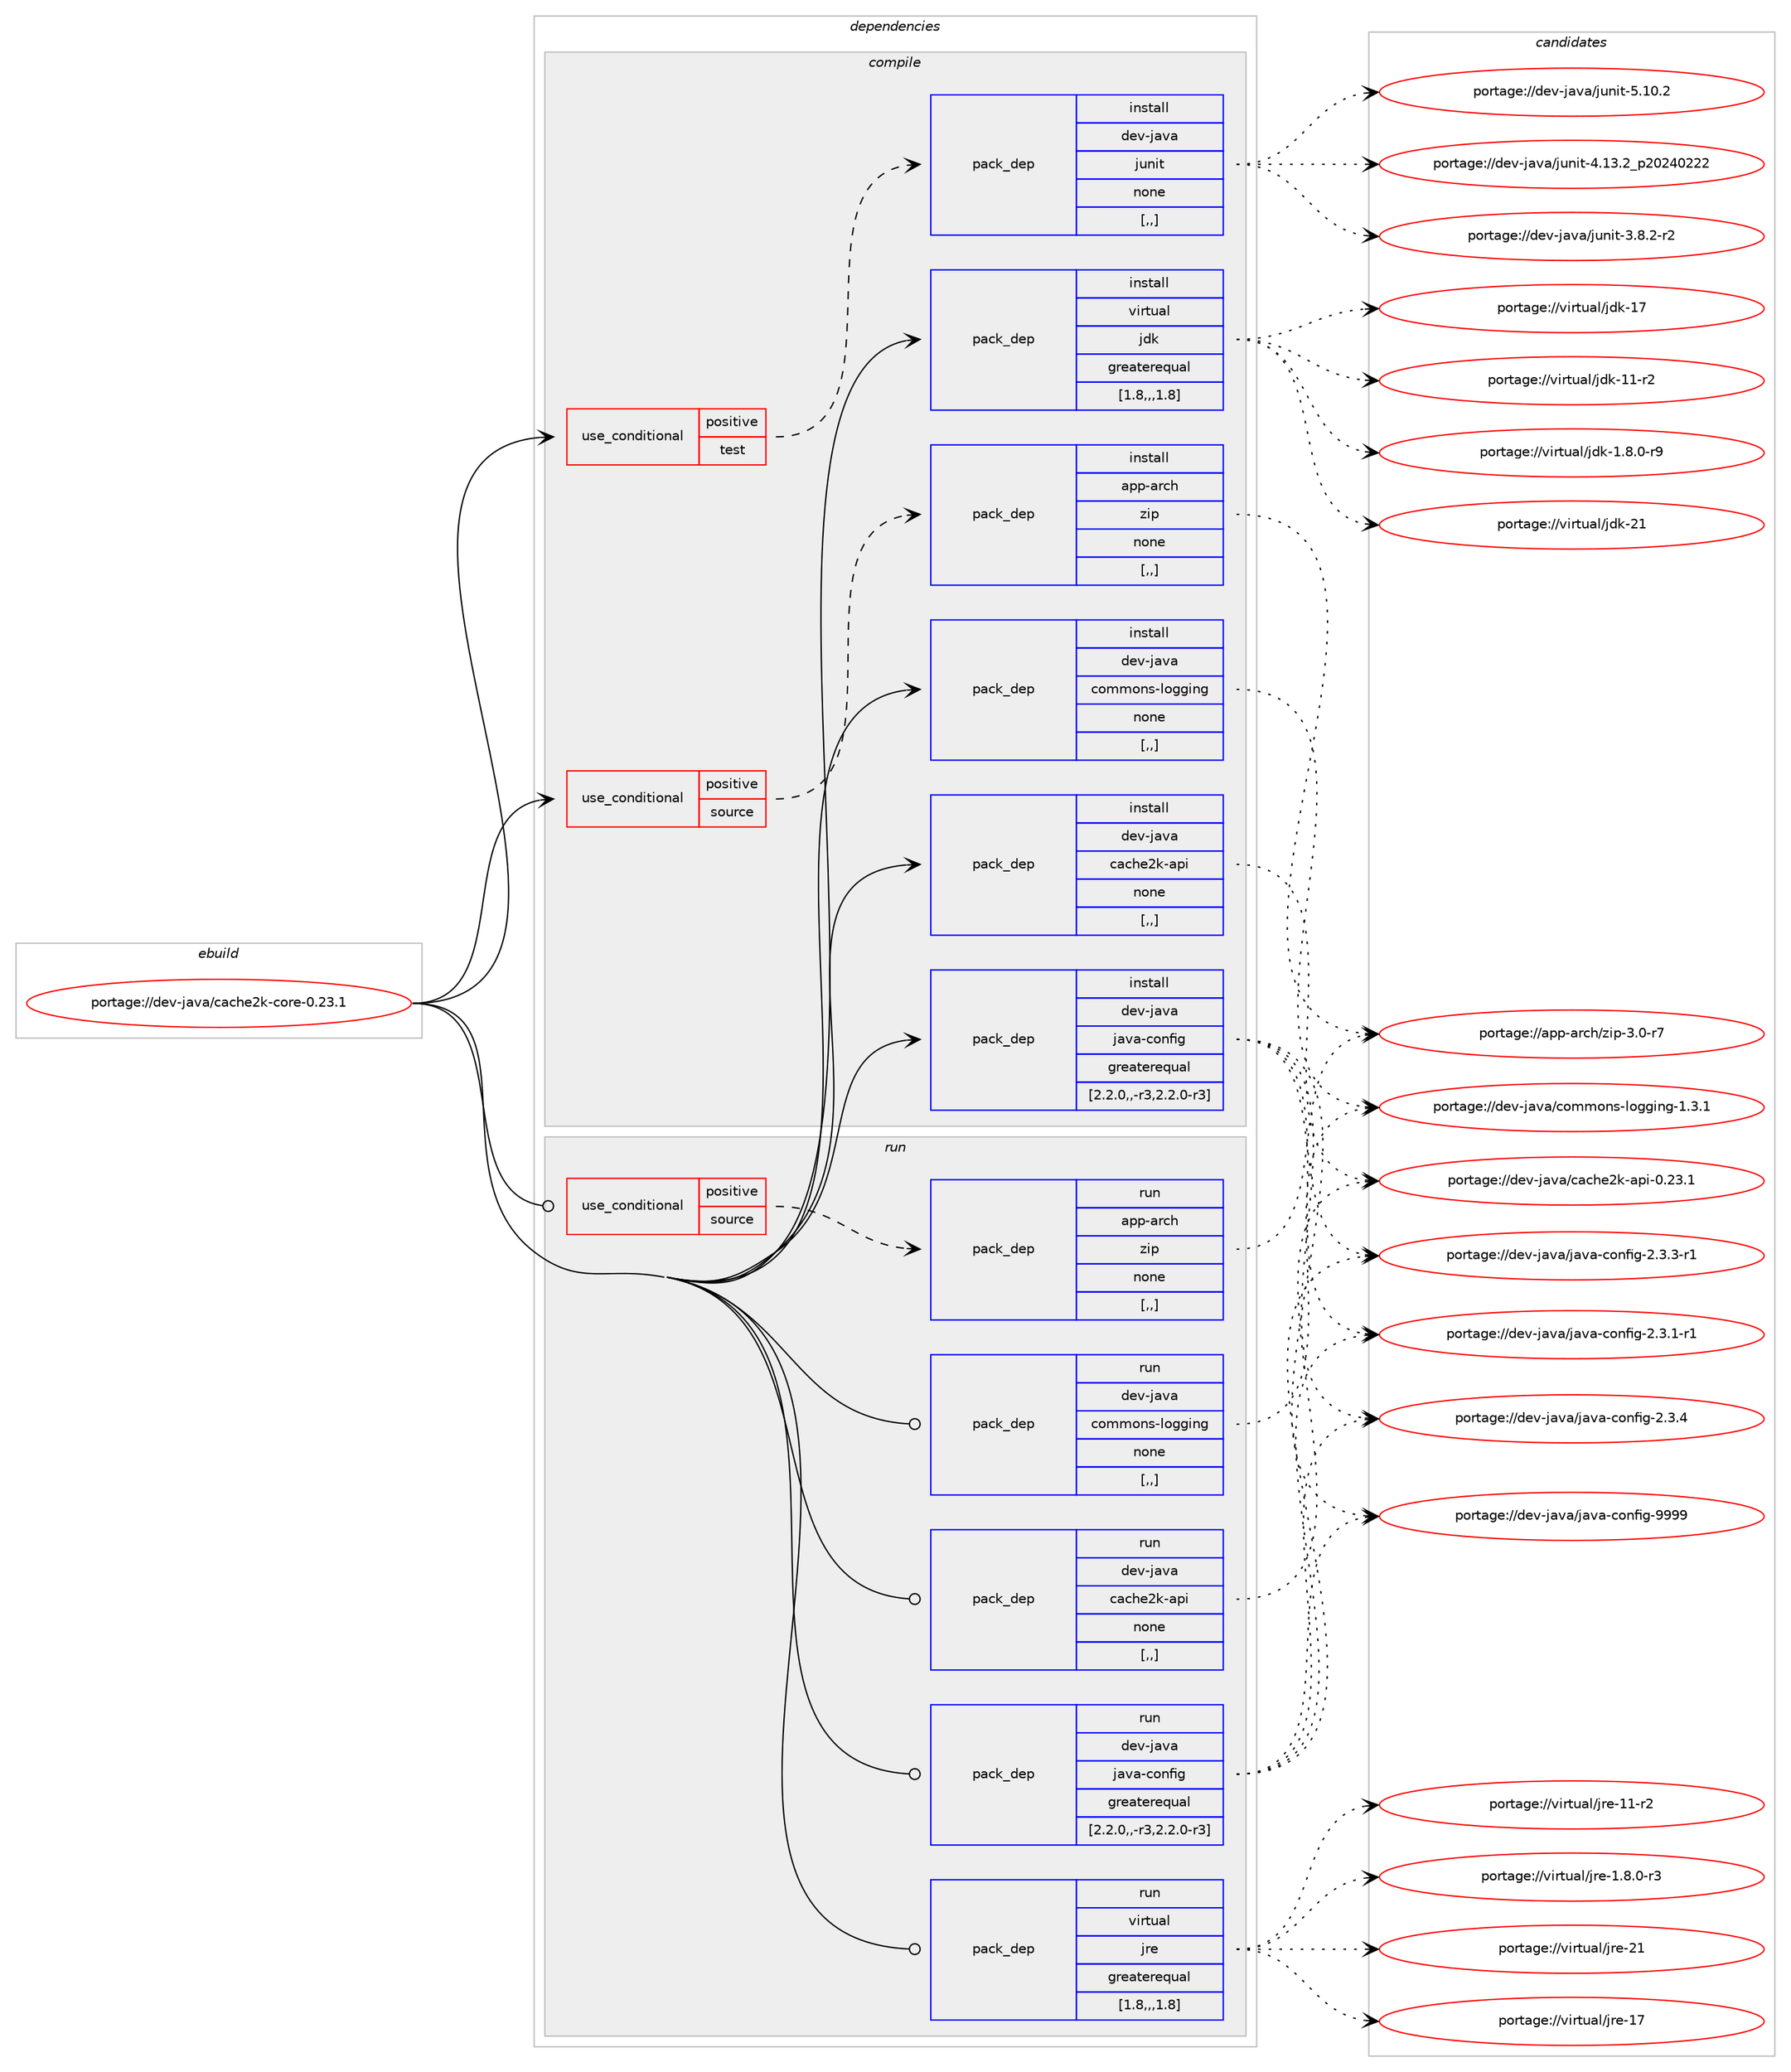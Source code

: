 digraph prolog {

# *************
# Graph options
# *************

newrank=true;
concentrate=true;
compound=true;
graph [rankdir=LR,fontname=Helvetica,fontsize=10,ranksep=1.5];#, ranksep=2.5, nodesep=0.2];
edge  [arrowhead=vee];
node  [fontname=Helvetica,fontsize=10];

# **********
# The ebuild
# **********

subgraph cluster_leftcol {
color=gray;
label=<<i>ebuild</i>>;
id [label="portage://dev-java/cache2k-core-0.23.1", color=red, width=4, href="../dev-java/cache2k-core-0.23.1.svg"];
}

# ****************
# The dependencies
# ****************

subgraph cluster_midcol {
color=gray;
label=<<i>dependencies</i>>;
subgraph cluster_compile {
fillcolor="#eeeeee";
style=filled;
label=<<i>compile</i>>;
subgraph cond21613 {
dependency92941 [label=<<TABLE BORDER="0" CELLBORDER="1" CELLSPACING="0" CELLPADDING="4"><TR><TD ROWSPAN="3" CELLPADDING="10">use_conditional</TD></TR><TR><TD>positive</TD></TR><TR><TD>source</TD></TR></TABLE>>, shape=none, color=red];
subgraph pack70271 {
dependency92942 [label=<<TABLE BORDER="0" CELLBORDER="1" CELLSPACING="0" CELLPADDING="4" WIDTH="220"><TR><TD ROWSPAN="6" CELLPADDING="30">pack_dep</TD></TR><TR><TD WIDTH="110">install</TD></TR><TR><TD>app-arch</TD></TR><TR><TD>zip</TD></TR><TR><TD>none</TD></TR><TR><TD>[,,]</TD></TR></TABLE>>, shape=none, color=blue];
}
dependency92941:e -> dependency92942:w [weight=20,style="dashed",arrowhead="vee"];
}
id:e -> dependency92941:w [weight=20,style="solid",arrowhead="vee"];
subgraph cond21614 {
dependency92943 [label=<<TABLE BORDER="0" CELLBORDER="1" CELLSPACING="0" CELLPADDING="4"><TR><TD ROWSPAN="3" CELLPADDING="10">use_conditional</TD></TR><TR><TD>positive</TD></TR><TR><TD>test</TD></TR></TABLE>>, shape=none, color=red];
subgraph pack70272 {
dependency92944 [label=<<TABLE BORDER="0" CELLBORDER="1" CELLSPACING="0" CELLPADDING="4" WIDTH="220"><TR><TD ROWSPAN="6" CELLPADDING="30">pack_dep</TD></TR><TR><TD WIDTH="110">install</TD></TR><TR><TD>dev-java</TD></TR><TR><TD>junit</TD></TR><TR><TD>none</TD></TR><TR><TD>[,,]</TD></TR></TABLE>>, shape=none, color=blue];
}
dependency92943:e -> dependency92944:w [weight=20,style="dashed",arrowhead="vee"];
}
id:e -> dependency92943:w [weight=20,style="solid",arrowhead="vee"];
subgraph pack70273 {
dependency92945 [label=<<TABLE BORDER="0" CELLBORDER="1" CELLSPACING="0" CELLPADDING="4" WIDTH="220"><TR><TD ROWSPAN="6" CELLPADDING="30">pack_dep</TD></TR><TR><TD WIDTH="110">install</TD></TR><TR><TD>dev-java</TD></TR><TR><TD>cache2k-api</TD></TR><TR><TD>none</TD></TR><TR><TD>[,,]</TD></TR></TABLE>>, shape=none, color=blue];
}
id:e -> dependency92945:w [weight=20,style="solid",arrowhead="vee"];
subgraph pack70274 {
dependency92946 [label=<<TABLE BORDER="0" CELLBORDER="1" CELLSPACING="0" CELLPADDING="4" WIDTH="220"><TR><TD ROWSPAN="6" CELLPADDING="30">pack_dep</TD></TR><TR><TD WIDTH="110">install</TD></TR><TR><TD>dev-java</TD></TR><TR><TD>commons-logging</TD></TR><TR><TD>none</TD></TR><TR><TD>[,,]</TD></TR></TABLE>>, shape=none, color=blue];
}
id:e -> dependency92946:w [weight=20,style="solid",arrowhead="vee"];
subgraph pack70275 {
dependency92947 [label=<<TABLE BORDER="0" CELLBORDER="1" CELLSPACING="0" CELLPADDING="4" WIDTH="220"><TR><TD ROWSPAN="6" CELLPADDING="30">pack_dep</TD></TR><TR><TD WIDTH="110">install</TD></TR><TR><TD>dev-java</TD></TR><TR><TD>java-config</TD></TR><TR><TD>greaterequal</TD></TR><TR><TD>[2.2.0,,-r3,2.2.0-r3]</TD></TR></TABLE>>, shape=none, color=blue];
}
id:e -> dependency92947:w [weight=20,style="solid",arrowhead="vee"];
subgraph pack70276 {
dependency92948 [label=<<TABLE BORDER="0" CELLBORDER="1" CELLSPACING="0" CELLPADDING="4" WIDTH="220"><TR><TD ROWSPAN="6" CELLPADDING="30">pack_dep</TD></TR><TR><TD WIDTH="110">install</TD></TR><TR><TD>virtual</TD></TR><TR><TD>jdk</TD></TR><TR><TD>greaterequal</TD></TR><TR><TD>[1.8,,,1.8]</TD></TR></TABLE>>, shape=none, color=blue];
}
id:e -> dependency92948:w [weight=20,style="solid",arrowhead="vee"];
}
subgraph cluster_compileandrun {
fillcolor="#eeeeee";
style=filled;
label=<<i>compile and run</i>>;
}
subgraph cluster_run {
fillcolor="#eeeeee";
style=filled;
label=<<i>run</i>>;
subgraph cond21615 {
dependency92949 [label=<<TABLE BORDER="0" CELLBORDER="1" CELLSPACING="0" CELLPADDING="4"><TR><TD ROWSPAN="3" CELLPADDING="10">use_conditional</TD></TR><TR><TD>positive</TD></TR><TR><TD>source</TD></TR></TABLE>>, shape=none, color=red];
subgraph pack70277 {
dependency92950 [label=<<TABLE BORDER="0" CELLBORDER="1" CELLSPACING="0" CELLPADDING="4" WIDTH="220"><TR><TD ROWSPAN="6" CELLPADDING="30">pack_dep</TD></TR><TR><TD WIDTH="110">run</TD></TR><TR><TD>app-arch</TD></TR><TR><TD>zip</TD></TR><TR><TD>none</TD></TR><TR><TD>[,,]</TD></TR></TABLE>>, shape=none, color=blue];
}
dependency92949:e -> dependency92950:w [weight=20,style="dashed",arrowhead="vee"];
}
id:e -> dependency92949:w [weight=20,style="solid",arrowhead="odot"];
subgraph pack70278 {
dependency92951 [label=<<TABLE BORDER="0" CELLBORDER="1" CELLSPACING="0" CELLPADDING="4" WIDTH="220"><TR><TD ROWSPAN="6" CELLPADDING="30">pack_dep</TD></TR><TR><TD WIDTH="110">run</TD></TR><TR><TD>dev-java</TD></TR><TR><TD>cache2k-api</TD></TR><TR><TD>none</TD></TR><TR><TD>[,,]</TD></TR></TABLE>>, shape=none, color=blue];
}
id:e -> dependency92951:w [weight=20,style="solid",arrowhead="odot"];
subgraph pack70279 {
dependency92952 [label=<<TABLE BORDER="0" CELLBORDER="1" CELLSPACING="0" CELLPADDING="4" WIDTH="220"><TR><TD ROWSPAN="6" CELLPADDING="30">pack_dep</TD></TR><TR><TD WIDTH="110">run</TD></TR><TR><TD>dev-java</TD></TR><TR><TD>commons-logging</TD></TR><TR><TD>none</TD></TR><TR><TD>[,,]</TD></TR></TABLE>>, shape=none, color=blue];
}
id:e -> dependency92952:w [weight=20,style="solid",arrowhead="odot"];
subgraph pack70280 {
dependency92953 [label=<<TABLE BORDER="0" CELLBORDER="1" CELLSPACING="0" CELLPADDING="4" WIDTH="220"><TR><TD ROWSPAN="6" CELLPADDING="30">pack_dep</TD></TR><TR><TD WIDTH="110">run</TD></TR><TR><TD>dev-java</TD></TR><TR><TD>java-config</TD></TR><TR><TD>greaterequal</TD></TR><TR><TD>[2.2.0,,-r3,2.2.0-r3]</TD></TR></TABLE>>, shape=none, color=blue];
}
id:e -> dependency92953:w [weight=20,style="solid",arrowhead="odot"];
subgraph pack70281 {
dependency92954 [label=<<TABLE BORDER="0" CELLBORDER="1" CELLSPACING="0" CELLPADDING="4" WIDTH="220"><TR><TD ROWSPAN="6" CELLPADDING="30">pack_dep</TD></TR><TR><TD WIDTH="110">run</TD></TR><TR><TD>virtual</TD></TR><TR><TD>jre</TD></TR><TR><TD>greaterequal</TD></TR><TR><TD>[1.8,,,1.8]</TD></TR></TABLE>>, shape=none, color=blue];
}
id:e -> dependency92954:w [weight=20,style="solid",arrowhead="odot"];
}
}

# **************
# The candidates
# **************

subgraph cluster_choices {
rank=same;
color=gray;
label=<<i>candidates</i>>;

subgraph choice70271 {
color=black;
nodesep=1;
choice9711211245971149910447122105112455146484511455 [label="portage://app-arch/zip-3.0-r7", color=red, width=4,href="../app-arch/zip-3.0-r7.svg"];
dependency92942:e -> choice9711211245971149910447122105112455146484511455:w [style=dotted,weight="100"];
}
subgraph choice70272 {
color=black;
nodesep=1;
choice1001011184510697118974710611711010511645534649484650 [label="portage://dev-java/junit-5.10.2", color=red, width=4,href="../dev-java/junit-5.10.2.svg"];
choice1001011184510697118974710611711010511645524649514650951125048505248505050 [label="portage://dev-java/junit-4.13.2_p20240222", color=red, width=4,href="../dev-java/junit-4.13.2_p20240222.svg"];
choice100101118451069711897471061171101051164551465646504511450 [label="portage://dev-java/junit-3.8.2-r2", color=red, width=4,href="../dev-java/junit-3.8.2-r2.svg"];
dependency92944:e -> choice1001011184510697118974710611711010511645534649484650:w [style=dotted,weight="100"];
dependency92944:e -> choice1001011184510697118974710611711010511645524649514650951125048505248505050:w [style=dotted,weight="100"];
dependency92944:e -> choice100101118451069711897471061171101051164551465646504511450:w [style=dotted,weight="100"];
}
subgraph choice70273 {
color=black;
nodesep=1;
choice1001011184510697118974799979910410150107459711210545484650514649 [label="portage://dev-java/cache2k-api-0.23.1", color=red, width=4,href="../dev-java/cache2k-api-0.23.1.svg"];
dependency92945:e -> choice1001011184510697118974799979910410150107459711210545484650514649:w [style=dotted,weight="100"];
}
subgraph choice70274 {
color=black;
nodesep=1;
choice100101118451069711897479911110910911111011545108111103103105110103454946514649 [label="portage://dev-java/commons-logging-1.3.1", color=red, width=4,href="../dev-java/commons-logging-1.3.1.svg"];
dependency92946:e -> choice100101118451069711897479911110910911111011545108111103103105110103454946514649:w [style=dotted,weight="100"];
}
subgraph choice70275 {
color=black;
nodesep=1;
choice10010111845106971189747106971189745991111101021051034557575757 [label="portage://dev-java/java-config-9999", color=red, width=4,href="../dev-java/java-config-9999.svg"];
choice1001011184510697118974710697118974599111110102105103455046514652 [label="portage://dev-java/java-config-2.3.4", color=red, width=4,href="../dev-java/java-config-2.3.4.svg"];
choice10010111845106971189747106971189745991111101021051034550465146514511449 [label="portage://dev-java/java-config-2.3.3-r1", color=red, width=4,href="../dev-java/java-config-2.3.3-r1.svg"];
choice10010111845106971189747106971189745991111101021051034550465146494511449 [label="portage://dev-java/java-config-2.3.1-r1", color=red, width=4,href="../dev-java/java-config-2.3.1-r1.svg"];
dependency92947:e -> choice10010111845106971189747106971189745991111101021051034557575757:w [style=dotted,weight="100"];
dependency92947:e -> choice1001011184510697118974710697118974599111110102105103455046514652:w [style=dotted,weight="100"];
dependency92947:e -> choice10010111845106971189747106971189745991111101021051034550465146514511449:w [style=dotted,weight="100"];
dependency92947:e -> choice10010111845106971189747106971189745991111101021051034550465146494511449:w [style=dotted,weight="100"];
}
subgraph choice70276 {
color=black;
nodesep=1;
choice1181051141161179710847106100107455049 [label="portage://virtual/jdk-21", color=red, width=4,href="../virtual/jdk-21.svg"];
choice1181051141161179710847106100107454955 [label="portage://virtual/jdk-17", color=red, width=4,href="../virtual/jdk-17.svg"];
choice11810511411611797108471061001074549494511450 [label="portage://virtual/jdk-11-r2", color=red, width=4,href="../virtual/jdk-11-r2.svg"];
choice11810511411611797108471061001074549465646484511457 [label="portage://virtual/jdk-1.8.0-r9", color=red, width=4,href="../virtual/jdk-1.8.0-r9.svg"];
dependency92948:e -> choice1181051141161179710847106100107455049:w [style=dotted,weight="100"];
dependency92948:e -> choice1181051141161179710847106100107454955:w [style=dotted,weight="100"];
dependency92948:e -> choice11810511411611797108471061001074549494511450:w [style=dotted,weight="100"];
dependency92948:e -> choice11810511411611797108471061001074549465646484511457:w [style=dotted,weight="100"];
}
subgraph choice70277 {
color=black;
nodesep=1;
choice9711211245971149910447122105112455146484511455 [label="portage://app-arch/zip-3.0-r7", color=red, width=4,href="../app-arch/zip-3.0-r7.svg"];
dependency92950:e -> choice9711211245971149910447122105112455146484511455:w [style=dotted,weight="100"];
}
subgraph choice70278 {
color=black;
nodesep=1;
choice1001011184510697118974799979910410150107459711210545484650514649 [label="portage://dev-java/cache2k-api-0.23.1", color=red, width=4,href="../dev-java/cache2k-api-0.23.1.svg"];
dependency92951:e -> choice1001011184510697118974799979910410150107459711210545484650514649:w [style=dotted,weight="100"];
}
subgraph choice70279 {
color=black;
nodesep=1;
choice100101118451069711897479911110910911111011545108111103103105110103454946514649 [label="portage://dev-java/commons-logging-1.3.1", color=red, width=4,href="../dev-java/commons-logging-1.3.1.svg"];
dependency92952:e -> choice100101118451069711897479911110910911111011545108111103103105110103454946514649:w [style=dotted,weight="100"];
}
subgraph choice70280 {
color=black;
nodesep=1;
choice10010111845106971189747106971189745991111101021051034557575757 [label="portage://dev-java/java-config-9999", color=red, width=4,href="../dev-java/java-config-9999.svg"];
choice1001011184510697118974710697118974599111110102105103455046514652 [label="portage://dev-java/java-config-2.3.4", color=red, width=4,href="../dev-java/java-config-2.3.4.svg"];
choice10010111845106971189747106971189745991111101021051034550465146514511449 [label="portage://dev-java/java-config-2.3.3-r1", color=red, width=4,href="../dev-java/java-config-2.3.3-r1.svg"];
choice10010111845106971189747106971189745991111101021051034550465146494511449 [label="portage://dev-java/java-config-2.3.1-r1", color=red, width=4,href="../dev-java/java-config-2.3.1-r1.svg"];
dependency92953:e -> choice10010111845106971189747106971189745991111101021051034557575757:w [style=dotted,weight="100"];
dependency92953:e -> choice1001011184510697118974710697118974599111110102105103455046514652:w [style=dotted,weight="100"];
dependency92953:e -> choice10010111845106971189747106971189745991111101021051034550465146514511449:w [style=dotted,weight="100"];
dependency92953:e -> choice10010111845106971189747106971189745991111101021051034550465146494511449:w [style=dotted,weight="100"];
}
subgraph choice70281 {
color=black;
nodesep=1;
choice1181051141161179710847106114101455049 [label="portage://virtual/jre-21", color=red, width=4,href="../virtual/jre-21.svg"];
choice1181051141161179710847106114101454955 [label="portage://virtual/jre-17", color=red, width=4,href="../virtual/jre-17.svg"];
choice11810511411611797108471061141014549494511450 [label="portage://virtual/jre-11-r2", color=red, width=4,href="../virtual/jre-11-r2.svg"];
choice11810511411611797108471061141014549465646484511451 [label="portage://virtual/jre-1.8.0-r3", color=red, width=4,href="../virtual/jre-1.8.0-r3.svg"];
dependency92954:e -> choice1181051141161179710847106114101455049:w [style=dotted,weight="100"];
dependency92954:e -> choice1181051141161179710847106114101454955:w [style=dotted,weight="100"];
dependency92954:e -> choice11810511411611797108471061141014549494511450:w [style=dotted,weight="100"];
dependency92954:e -> choice11810511411611797108471061141014549465646484511451:w [style=dotted,weight="100"];
}
}

}
